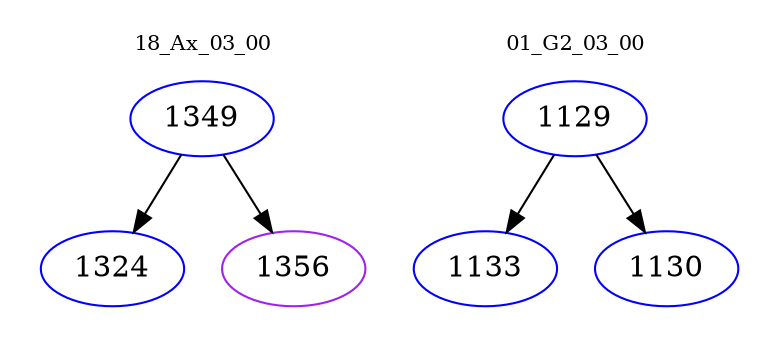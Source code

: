 digraph{
subgraph cluster_0 {
color = white
label = "18_Ax_03_00";
fontsize=10;
T0_1349 [label="1349", color="blue"]
T0_1349 -> T0_1324 [color="black"]
T0_1324 [label="1324", color="blue"]
T0_1349 -> T0_1356 [color="black"]
T0_1356 [label="1356", color="purple"]
}
subgraph cluster_1 {
color = white
label = "01_G2_03_00";
fontsize=10;
T1_1129 [label="1129", color="blue"]
T1_1129 -> T1_1133 [color="black"]
T1_1133 [label="1133", color="blue"]
T1_1129 -> T1_1130 [color="black"]
T1_1130 [label="1130", color="blue"]
}
}
